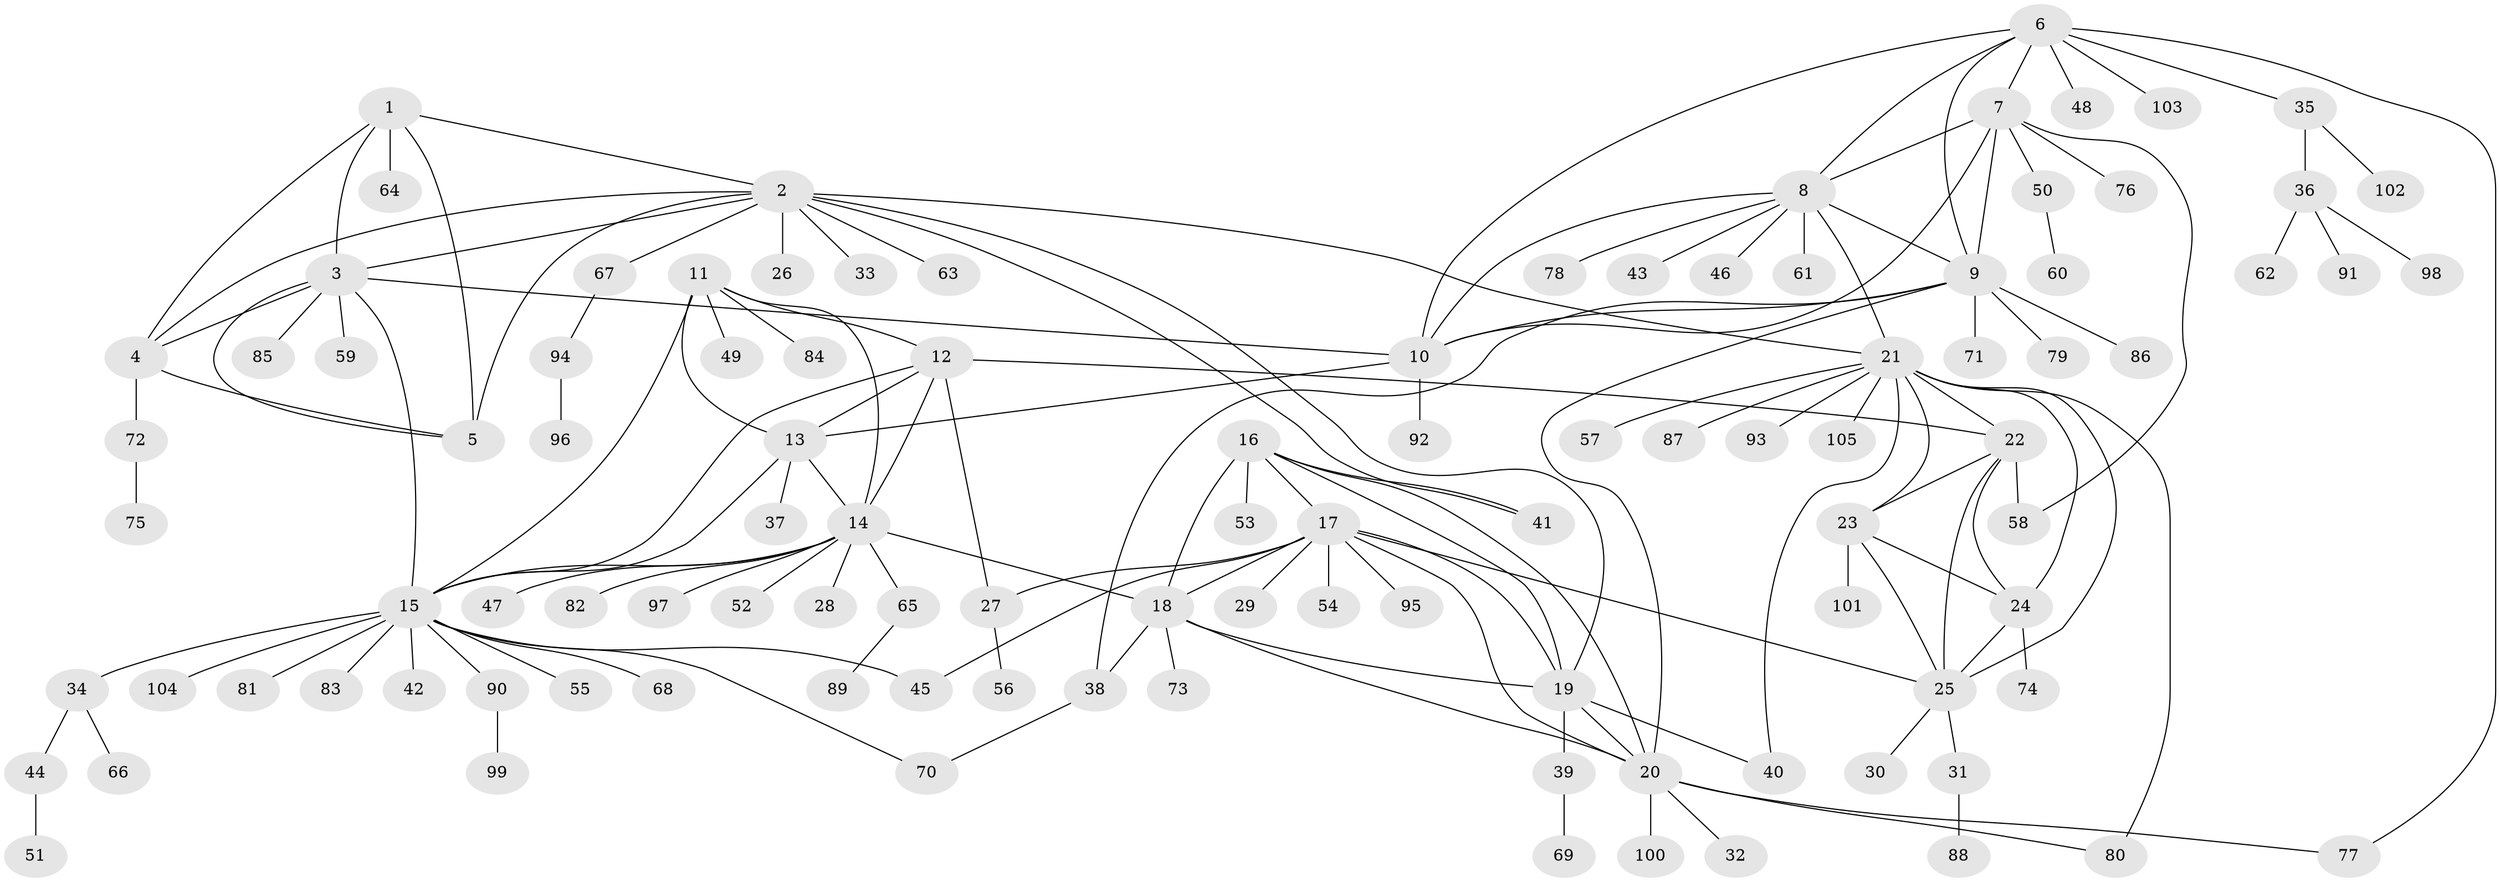 // coarse degree distribution, {3: 0.06097560975609756, 13: 0.012195121951219513, 7: 0.036585365853658534, 10: 0.036585365853658534, 6: 0.024390243902439025, 5: 0.024390243902439025, 20: 0.012195121951219513, 8: 0.024390243902439025, 9: 0.012195121951219513, 4: 0.012195121951219513, 1: 0.6585365853658537, 2: 0.08536585365853659}
// Generated by graph-tools (version 1.1) at 2025/52/02/27/25 19:52:14]
// undirected, 105 vertices, 149 edges
graph export_dot {
graph [start="1"]
  node [color=gray90,style=filled];
  1;
  2;
  3;
  4;
  5;
  6;
  7;
  8;
  9;
  10;
  11;
  12;
  13;
  14;
  15;
  16;
  17;
  18;
  19;
  20;
  21;
  22;
  23;
  24;
  25;
  26;
  27;
  28;
  29;
  30;
  31;
  32;
  33;
  34;
  35;
  36;
  37;
  38;
  39;
  40;
  41;
  42;
  43;
  44;
  45;
  46;
  47;
  48;
  49;
  50;
  51;
  52;
  53;
  54;
  55;
  56;
  57;
  58;
  59;
  60;
  61;
  62;
  63;
  64;
  65;
  66;
  67;
  68;
  69;
  70;
  71;
  72;
  73;
  74;
  75;
  76;
  77;
  78;
  79;
  80;
  81;
  82;
  83;
  84;
  85;
  86;
  87;
  88;
  89;
  90;
  91;
  92;
  93;
  94;
  95;
  96;
  97;
  98;
  99;
  100;
  101;
  102;
  103;
  104;
  105;
  1 -- 2;
  1 -- 3;
  1 -- 4;
  1 -- 5;
  1 -- 64;
  2 -- 3;
  2 -- 4;
  2 -- 5;
  2 -- 19;
  2 -- 21;
  2 -- 26;
  2 -- 33;
  2 -- 41;
  2 -- 63;
  2 -- 67;
  3 -- 4;
  3 -- 5;
  3 -- 10;
  3 -- 15;
  3 -- 59;
  3 -- 85;
  4 -- 5;
  4 -- 72;
  6 -- 7;
  6 -- 8;
  6 -- 9;
  6 -- 10;
  6 -- 35;
  6 -- 48;
  6 -- 77;
  6 -- 103;
  7 -- 8;
  7 -- 9;
  7 -- 10;
  7 -- 50;
  7 -- 58;
  7 -- 76;
  8 -- 9;
  8 -- 10;
  8 -- 21;
  8 -- 43;
  8 -- 46;
  8 -- 61;
  8 -- 78;
  9 -- 10;
  9 -- 20;
  9 -- 38;
  9 -- 71;
  9 -- 79;
  9 -- 86;
  10 -- 13;
  10 -- 92;
  11 -- 12;
  11 -- 13;
  11 -- 14;
  11 -- 15;
  11 -- 49;
  11 -- 84;
  12 -- 13;
  12 -- 14;
  12 -- 15;
  12 -- 22;
  12 -- 27;
  13 -- 14;
  13 -- 15;
  13 -- 37;
  14 -- 15;
  14 -- 18;
  14 -- 28;
  14 -- 47;
  14 -- 52;
  14 -- 65;
  14 -- 82;
  14 -- 97;
  15 -- 34;
  15 -- 42;
  15 -- 45;
  15 -- 55;
  15 -- 68;
  15 -- 70;
  15 -- 81;
  15 -- 83;
  15 -- 90;
  15 -- 104;
  16 -- 17;
  16 -- 18;
  16 -- 19;
  16 -- 20;
  16 -- 41;
  16 -- 53;
  17 -- 18;
  17 -- 19;
  17 -- 20;
  17 -- 25;
  17 -- 27;
  17 -- 29;
  17 -- 45;
  17 -- 54;
  17 -- 95;
  18 -- 19;
  18 -- 20;
  18 -- 38;
  18 -- 73;
  19 -- 20;
  19 -- 39;
  19 -- 40;
  20 -- 32;
  20 -- 77;
  20 -- 80;
  20 -- 100;
  21 -- 22;
  21 -- 23;
  21 -- 24;
  21 -- 25;
  21 -- 40;
  21 -- 57;
  21 -- 80;
  21 -- 87;
  21 -- 93;
  21 -- 105;
  22 -- 23;
  22 -- 24;
  22 -- 25;
  22 -- 58;
  23 -- 24;
  23 -- 25;
  23 -- 101;
  24 -- 25;
  24 -- 74;
  25 -- 30;
  25 -- 31;
  27 -- 56;
  31 -- 88;
  34 -- 44;
  34 -- 66;
  35 -- 36;
  35 -- 102;
  36 -- 62;
  36 -- 91;
  36 -- 98;
  38 -- 70;
  39 -- 69;
  44 -- 51;
  50 -- 60;
  65 -- 89;
  67 -- 94;
  72 -- 75;
  90 -- 99;
  94 -- 96;
}
